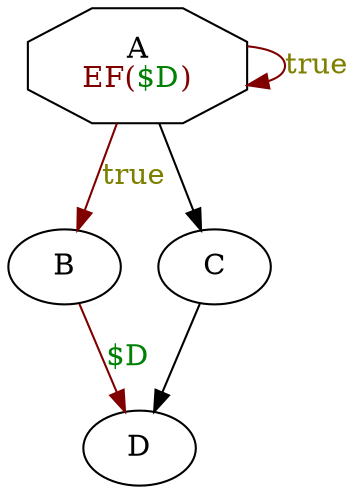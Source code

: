 digraph system {
N0 [label=<A<BR/><FONT COLOR="0.0 1 0.5">EF(<FONT COLOR="0.34 1 0.5">$D</FONT>)</FONT>>,shape=octagon]
N1 [label=<B>]
N2 [label=<D>]
N3 [label=<C>]
N0 -> N3
N3 -> N2
N0 -> N1 [color="0.0 1 0.5",label=<<FONT COLOR="0.17 1 0.5">true</FONT>>]
N1 -> N2 [color="0.0 1 0.5",label=<<FONT COLOR="0.34 1 0.5">$D</FONT>>]
N0 -> N0 [color="0.0 1 0.5",label=<<FONT COLOR="0.17 1 0.5">true</FONT>>]
}
